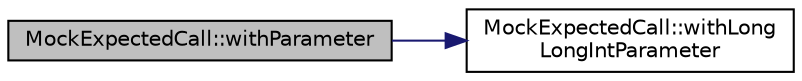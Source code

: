 digraph "MockExpectedCall::withParameter"
{
 // LATEX_PDF_SIZE
  edge [fontname="Helvetica",fontsize="10",labelfontname="Helvetica",labelfontsize="10"];
  node [fontname="Helvetica",fontsize="10",shape=record];
  rankdir="LR";
  Node1 [label="MockExpectedCall::withParameter",height=0.2,width=0.4,color="black", fillcolor="grey75", style="filled", fontcolor="black",tooltip=" "];
  Node1 -> Node2 [color="midnightblue",fontsize="10",style="solid",fontname="Helvetica"];
  Node2 [label="MockExpectedCall::withLong\lLongIntParameter",height=0.2,width=0.4,color="black", fillcolor="white", style="filled",URL="$classMockExpectedCall.html#ae271c4a4e1435b377e8c71457be4a2cf",tooltip=" "];
}
